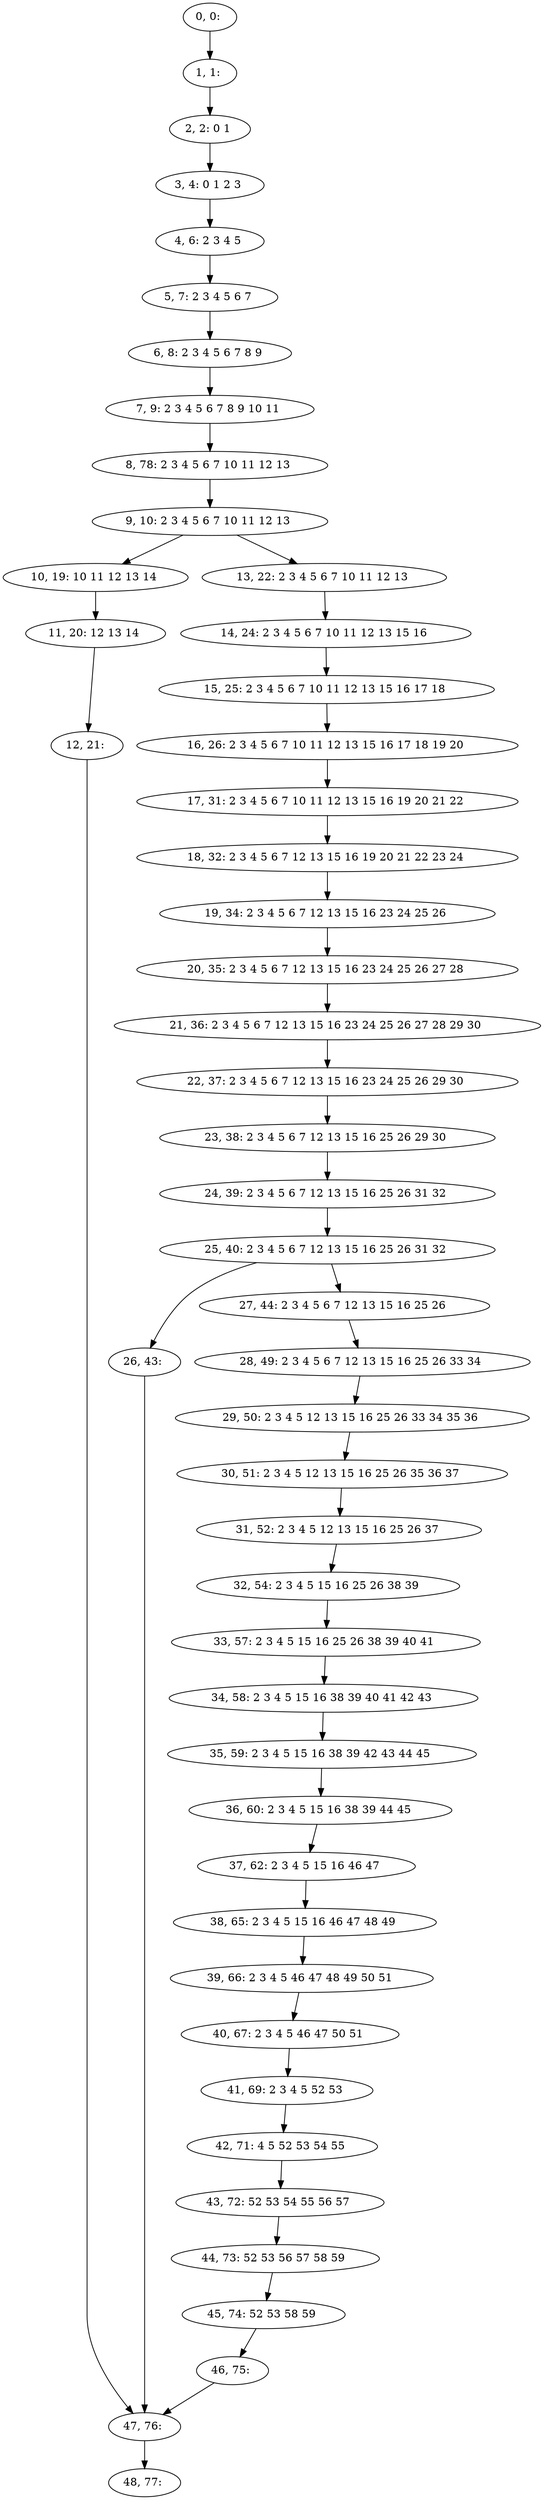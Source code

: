 digraph G {
0[label="0, 0: "];
1[label="1, 1: "];
2[label="2, 2: 0 1 "];
3[label="3, 4: 0 1 2 3 "];
4[label="4, 6: 2 3 4 5 "];
5[label="5, 7: 2 3 4 5 6 7 "];
6[label="6, 8: 2 3 4 5 6 7 8 9 "];
7[label="7, 9: 2 3 4 5 6 7 8 9 10 11 "];
8[label="8, 78: 2 3 4 5 6 7 10 11 12 13 "];
9[label="9, 10: 2 3 4 5 6 7 10 11 12 13 "];
10[label="10, 19: 10 11 12 13 14 "];
11[label="11, 20: 12 13 14 "];
12[label="12, 21: "];
13[label="13, 22: 2 3 4 5 6 7 10 11 12 13 "];
14[label="14, 24: 2 3 4 5 6 7 10 11 12 13 15 16 "];
15[label="15, 25: 2 3 4 5 6 7 10 11 12 13 15 16 17 18 "];
16[label="16, 26: 2 3 4 5 6 7 10 11 12 13 15 16 17 18 19 20 "];
17[label="17, 31: 2 3 4 5 6 7 10 11 12 13 15 16 19 20 21 22 "];
18[label="18, 32: 2 3 4 5 6 7 12 13 15 16 19 20 21 22 23 24 "];
19[label="19, 34: 2 3 4 5 6 7 12 13 15 16 23 24 25 26 "];
20[label="20, 35: 2 3 4 5 6 7 12 13 15 16 23 24 25 26 27 28 "];
21[label="21, 36: 2 3 4 5 6 7 12 13 15 16 23 24 25 26 27 28 29 30 "];
22[label="22, 37: 2 3 4 5 6 7 12 13 15 16 23 24 25 26 29 30 "];
23[label="23, 38: 2 3 4 5 6 7 12 13 15 16 25 26 29 30 "];
24[label="24, 39: 2 3 4 5 6 7 12 13 15 16 25 26 31 32 "];
25[label="25, 40: 2 3 4 5 6 7 12 13 15 16 25 26 31 32 "];
26[label="26, 43: "];
27[label="27, 44: 2 3 4 5 6 7 12 13 15 16 25 26 "];
28[label="28, 49: 2 3 4 5 6 7 12 13 15 16 25 26 33 34 "];
29[label="29, 50: 2 3 4 5 12 13 15 16 25 26 33 34 35 36 "];
30[label="30, 51: 2 3 4 5 12 13 15 16 25 26 35 36 37 "];
31[label="31, 52: 2 3 4 5 12 13 15 16 25 26 37 "];
32[label="32, 54: 2 3 4 5 15 16 25 26 38 39 "];
33[label="33, 57: 2 3 4 5 15 16 25 26 38 39 40 41 "];
34[label="34, 58: 2 3 4 5 15 16 38 39 40 41 42 43 "];
35[label="35, 59: 2 3 4 5 15 16 38 39 42 43 44 45 "];
36[label="36, 60: 2 3 4 5 15 16 38 39 44 45 "];
37[label="37, 62: 2 3 4 5 15 16 46 47 "];
38[label="38, 65: 2 3 4 5 15 16 46 47 48 49 "];
39[label="39, 66: 2 3 4 5 46 47 48 49 50 51 "];
40[label="40, 67: 2 3 4 5 46 47 50 51 "];
41[label="41, 69: 2 3 4 5 52 53 "];
42[label="42, 71: 4 5 52 53 54 55 "];
43[label="43, 72: 52 53 54 55 56 57 "];
44[label="44, 73: 52 53 56 57 58 59 "];
45[label="45, 74: 52 53 58 59 "];
46[label="46, 75: "];
47[label="47, 76: "];
48[label="48, 77: "];
0->1 ;
1->2 ;
2->3 ;
3->4 ;
4->5 ;
5->6 ;
6->7 ;
7->8 ;
8->9 ;
9->10 ;
9->13 ;
10->11 ;
11->12 ;
12->47 ;
13->14 ;
14->15 ;
15->16 ;
16->17 ;
17->18 ;
18->19 ;
19->20 ;
20->21 ;
21->22 ;
22->23 ;
23->24 ;
24->25 ;
25->26 ;
25->27 ;
26->47 ;
27->28 ;
28->29 ;
29->30 ;
30->31 ;
31->32 ;
32->33 ;
33->34 ;
34->35 ;
35->36 ;
36->37 ;
37->38 ;
38->39 ;
39->40 ;
40->41 ;
41->42 ;
42->43 ;
43->44 ;
44->45 ;
45->46 ;
46->47 ;
47->48 ;
}
